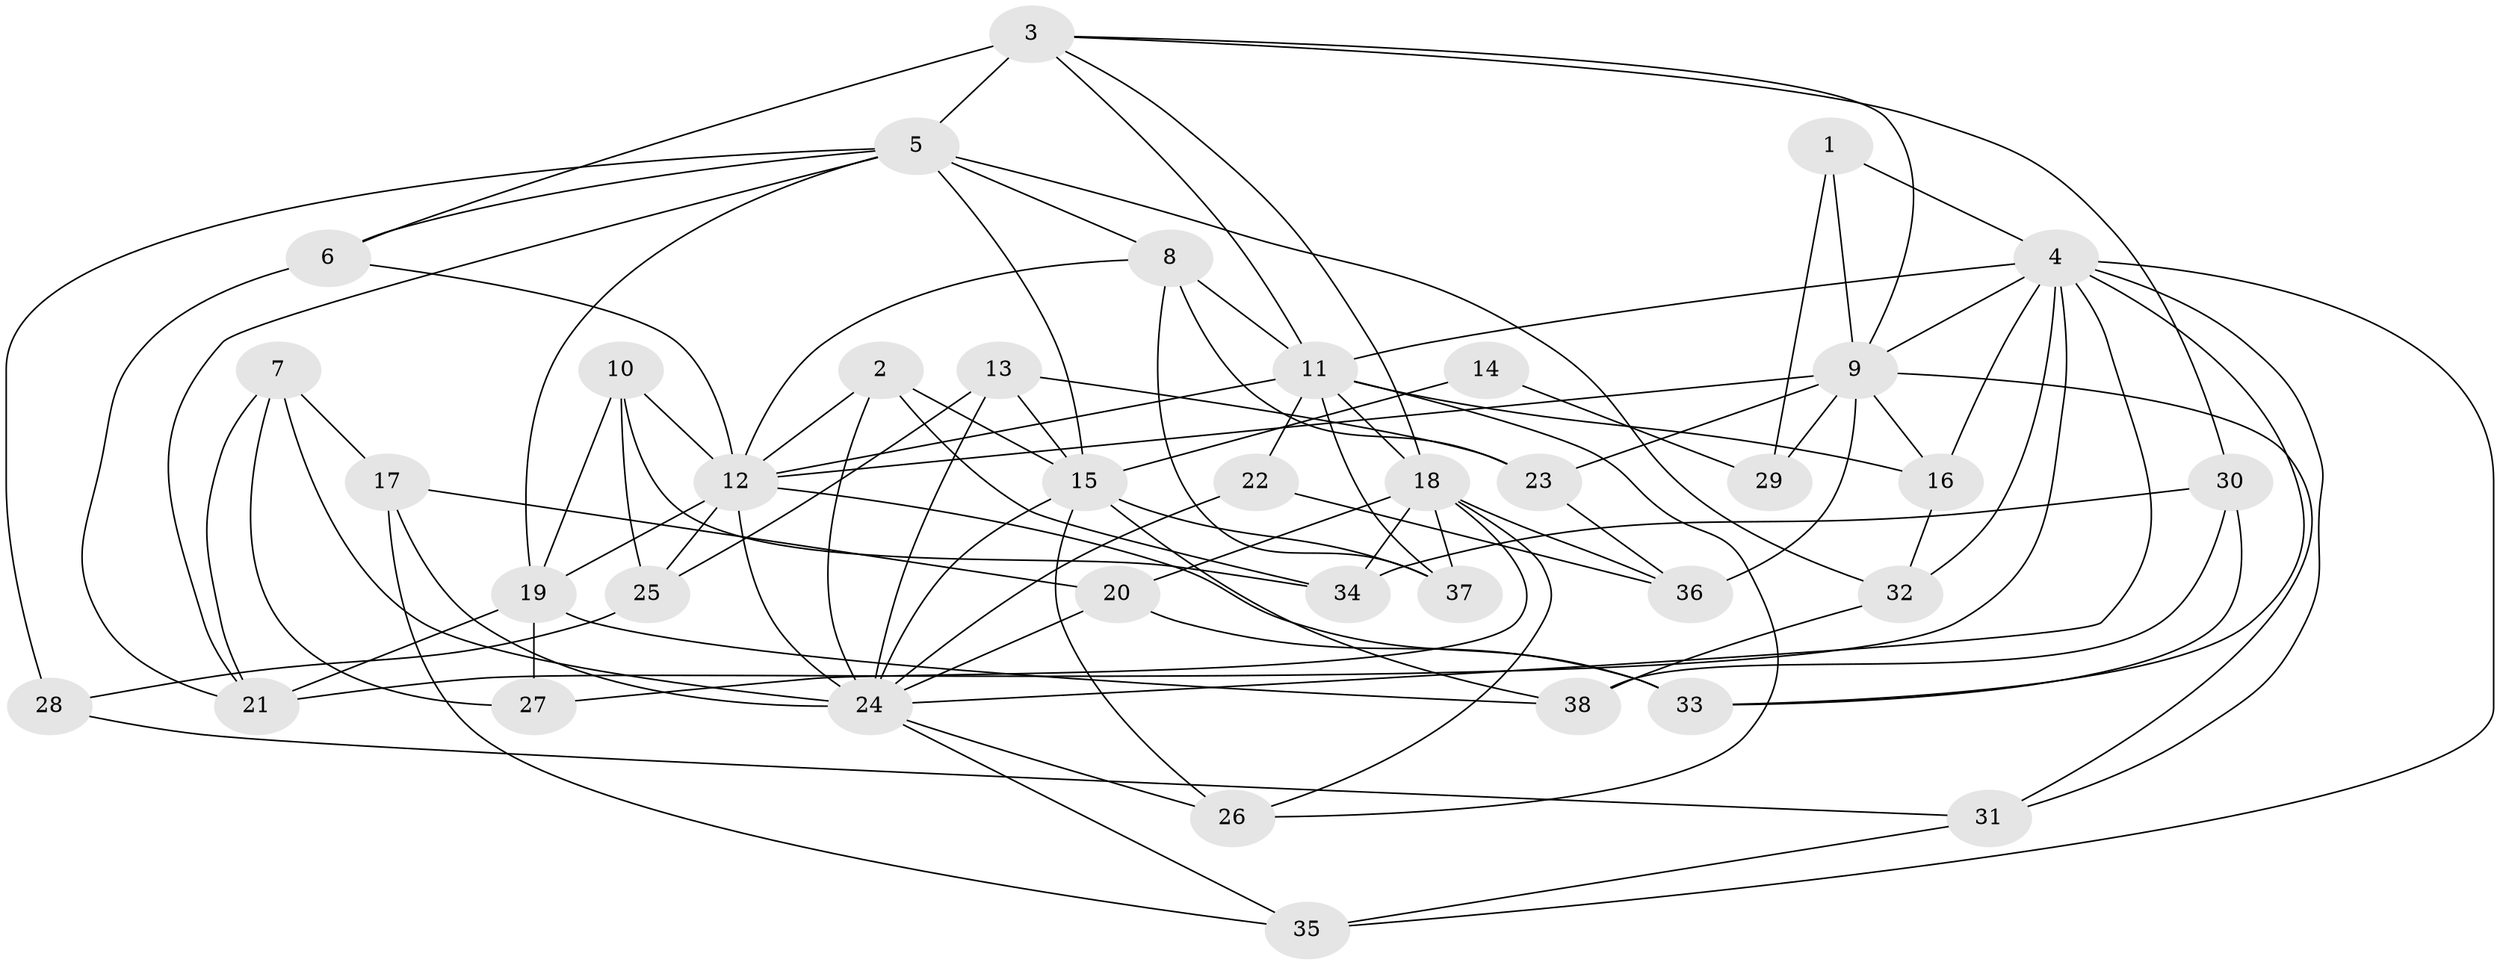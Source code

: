 // original degree distribution, {4: 1.0}
// Generated by graph-tools (version 1.1) at 2025/38/03/09/25 02:38:09]
// undirected, 38 vertices, 96 edges
graph export_dot {
graph [start="1"]
  node [color=gray90,style=filled];
  1;
  2;
  3;
  4;
  5;
  6;
  7;
  8;
  9;
  10;
  11;
  12;
  13;
  14;
  15;
  16;
  17;
  18;
  19;
  20;
  21;
  22;
  23;
  24;
  25;
  26;
  27;
  28;
  29;
  30;
  31;
  32;
  33;
  34;
  35;
  36;
  37;
  38;
  1 -- 4 [weight=2.0];
  1 -- 9 [weight=1.0];
  1 -- 29 [weight=1.0];
  2 -- 12 [weight=1.0];
  2 -- 15 [weight=1.0];
  2 -- 24 [weight=1.0];
  2 -- 34 [weight=1.0];
  3 -- 5 [weight=2.0];
  3 -- 6 [weight=3.0];
  3 -- 9 [weight=1.0];
  3 -- 11 [weight=2.0];
  3 -- 18 [weight=1.0];
  3 -- 30 [weight=1.0];
  4 -- 9 [weight=1.0];
  4 -- 11 [weight=1.0];
  4 -- 16 [weight=1.0];
  4 -- 21 [weight=2.0];
  4 -- 24 [weight=1.0];
  4 -- 31 [weight=1.0];
  4 -- 32 [weight=1.0];
  4 -- 33 [weight=1.0];
  4 -- 35 [weight=1.0];
  5 -- 6 [weight=1.0];
  5 -- 8 [weight=1.0];
  5 -- 15 [weight=1.0];
  5 -- 19 [weight=1.0];
  5 -- 21 [weight=1.0];
  5 -- 28 [weight=2.0];
  5 -- 32 [weight=1.0];
  6 -- 12 [weight=1.0];
  6 -- 21 [weight=1.0];
  7 -- 17 [weight=1.0];
  7 -- 21 [weight=1.0];
  7 -- 24 [weight=1.0];
  7 -- 27 [weight=1.0];
  8 -- 11 [weight=2.0];
  8 -- 12 [weight=1.0];
  8 -- 23 [weight=1.0];
  8 -- 37 [weight=1.0];
  9 -- 12 [weight=1.0];
  9 -- 16 [weight=1.0];
  9 -- 23 [weight=1.0];
  9 -- 29 [weight=2.0];
  9 -- 31 [weight=1.0];
  9 -- 36 [weight=1.0];
  10 -- 12 [weight=1.0];
  10 -- 19 [weight=1.0];
  10 -- 25 [weight=1.0];
  10 -- 34 [weight=1.0];
  11 -- 12 [weight=1.0];
  11 -- 16 [weight=1.0];
  11 -- 18 [weight=1.0];
  11 -- 22 [weight=2.0];
  11 -- 26 [weight=1.0];
  11 -- 37 [weight=1.0];
  12 -- 19 [weight=2.0];
  12 -- 24 [weight=2.0];
  12 -- 25 [weight=1.0];
  12 -- 33 [weight=1.0];
  13 -- 15 [weight=1.0];
  13 -- 23 [weight=1.0];
  13 -- 24 [weight=1.0];
  13 -- 25 [weight=1.0];
  14 -- 15 [weight=3.0];
  14 -- 29 [weight=1.0];
  15 -- 24 [weight=1.0];
  15 -- 26 [weight=1.0];
  15 -- 37 [weight=1.0];
  15 -- 38 [weight=1.0];
  16 -- 32 [weight=1.0];
  17 -- 20 [weight=1.0];
  17 -- 24 [weight=1.0];
  17 -- 35 [weight=1.0];
  18 -- 20 [weight=1.0];
  18 -- 26 [weight=1.0];
  18 -- 27 [weight=1.0];
  18 -- 34 [weight=1.0];
  18 -- 36 [weight=1.0];
  18 -- 37 [weight=1.0];
  19 -- 21 [weight=1.0];
  19 -- 27 [weight=2.0];
  19 -- 38 [weight=1.0];
  20 -- 24 [weight=1.0];
  20 -- 33 [weight=1.0];
  22 -- 24 [weight=1.0];
  22 -- 36 [weight=1.0];
  23 -- 36 [weight=1.0];
  24 -- 26 [weight=1.0];
  24 -- 35 [weight=1.0];
  25 -- 28 [weight=1.0];
  28 -- 31 [weight=1.0];
  30 -- 33 [weight=1.0];
  30 -- 34 [weight=1.0];
  30 -- 38 [weight=1.0];
  31 -- 35 [weight=1.0];
  32 -- 38 [weight=1.0];
}
